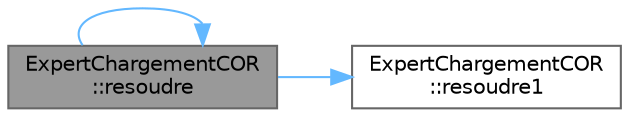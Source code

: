 digraph "ExpertChargementCOR::resoudre"
{
 // LATEX_PDF_SIZE
  bgcolor="transparent";
  edge [fontname=Helvetica,fontsize=10,labelfontname=Helvetica,labelfontsize=10];
  node [fontname=Helvetica,fontsize=10,shape=box,height=0.2,width=0.4];
  rankdir="LR";
  Node1 [label="ExpertChargementCOR\l::resoudre",height=0.2,width=0.4,color="gray40", fillcolor="grey60", style="filled", fontcolor="black",tooltip="Méthode du Design Pattern Chain of Responsibility."];
  Node1 -> Node1 [color="steelblue1",style="solid"];
  Node1 -> Node2 [color="steelblue1",style="solid"];
  Node2 [label="ExpertChargementCOR\l::resoudre1",height=0.2,width=0.4,color="grey40", fillcolor="white", style="filled",URL="$class_expert_chargement_c_o_r.html#a7725bcaf5551929eaec0ea4e14991e6e",tooltip="Méthode du Design Pattern Chain of Responsibility."];
}
